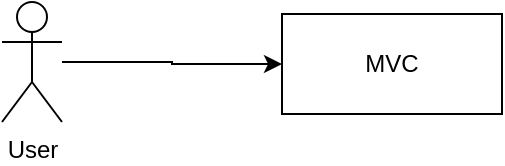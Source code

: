 <mxfile version="22.1.4" type="github">
  <diagram name="Page-1" id="uPg6snv2tzJXgFNiM9jB">
    <mxGraphModel dx="953" dy="754" grid="0" gridSize="10" guides="1" tooltips="1" connect="1" arrows="1" fold="1" page="1" pageScale="1" pageWidth="1169" pageHeight="827" math="0" shadow="0">
      <root>
        <mxCell id="0" />
        <mxCell id="1" parent="0" />
        <mxCell id="CsK7EdUZTbMDaconqhGy-23" style="edgeStyle=orthogonalEdgeStyle;rounded=0;orthogonalLoop=1;jettySize=auto;html=1;entryX=0;entryY=0.5;entryDx=0;entryDy=0;" edge="1" parent="1" source="CsK7EdUZTbMDaconqhGy-17" target="CsK7EdUZTbMDaconqhGy-22">
          <mxGeometry relative="1" as="geometry" />
        </mxCell>
        <mxCell id="CsK7EdUZTbMDaconqhGy-17" value="User" style="shape=umlActor;verticalLabelPosition=bottom;verticalAlign=top;html=1;" vertex="1" parent="1">
          <mxGeometry x="150" y="352" width="30" height="60" as="geometry" />
        </mxCell>
        <mxCell id="CsK7EdUZTbMDaconqhGy-22" value="MVC" style="html=1;whiteSpace=wrap;" vertex="1" parent="1">
          <mxGeometry x="290" y="358" width="110" height="50" as="geometry" />
        </mxCell>
      </root>
    </mxGraphModel>
  </diagram>
</mxfile>
